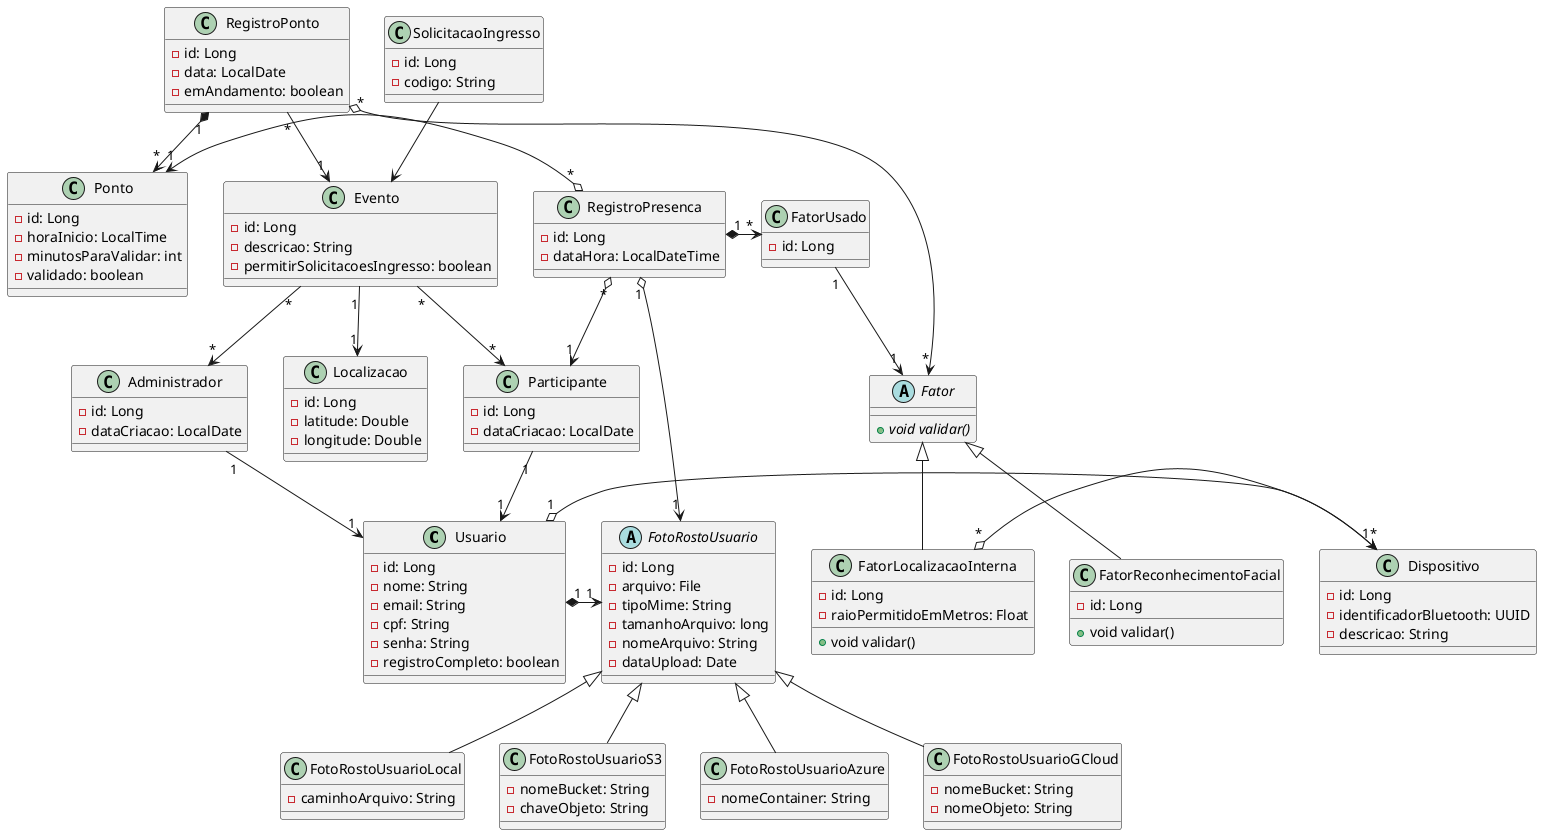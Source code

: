 @startuml
class Usuario {
    - id: Long
    - nome: String
    - email: String
    - cpf: String
    - senha: String
    - registroCompleto: boolean
}

class Administrador {
    - id: Long
    - dataCriacao: LocalDate
}

class Participante {
    - id: Long
    - dataCriacao: LocalDate
}

class Dispositivo {
    - id: Long
    - identificadorBluetooth: UUID
    - descricao: String
}

abstract class FotoRostoUsuario {
    - id: Long
    - arquivo: File
    - tipoMime: String
    - tamanhoArquivo: long
    - nomeArquivo: String
    - dataUpload: Date
}

class FatorUsado {
     - id: Long
}

class FotoRostoUsuarioLocal {
    - caminhoArquivo: String
}

class FotoRostoUsuarioS3 {
    - nomeBucket: String
    - chaveObjeto: String
}

class FotoRostoUsuarioAzure {
    - nomeContainer: String
}

class FotoRostoUsuarioGCloud {
    - nomeBucket: String
    - nomeObjeto: String
}

class Evento {
    - id: Long
    - descricao: String
    - permitirSolicitacoesIngresso: boolean
}

class SolicitacaoIngresso {
    - id: Long
    - codigo: String
}

class Localizacao {
    - id: Long
    - latitude: Double
    - longitude: Double
}


class RegistroPonto {
    - id: Long
    - data: LocalDate
    - emAndamento: boolean
}

class Ponto {
    - id: Long
    - horaInicio: LocalTime
    - minutosParaValidar: int
    - validado: boolean
}

class RegistroPresenca {
    - id: Long
    - dataHora: LocalDateTime
}

abstract class Fator {
    + void {abstract} validar()
}

class FatorReconhecimentoFacial {
    - id: Long
    + void validar()
}

class FatorLocalizacaoInterna {
    - id: Long
    - raioPermitidoEmMetros: Float
    + void validar()
}

RegistroPonto "*" --> "1" Evento
Evento "*" --> "*" Administrador
Evento "1" --> "1" Localizacao
Evento "*" --> "*" Participante
SolicitacaoIngresso --> Evento

RegistroPonto "1" *-> "*" Ponto
RegistroPonto "*" o-> "*" Fator

RegistroPresenca "*" o-> "1" Participante
RegistroPresenca "*" o-> "1" Ponto
RegistroPresenca "1" o-> "1" FotoRostoUsuario

Fator <|-- FatorReconhecimentoFacial
Fator <|-- FatorLocalizacaoInterna

FatorLocalizacaoInterna "*" o-> "1" Dispositivo

Usuario "1" o-> "*" Dispositivo
Usuario "1" *-> "1" FotoRostoUsuario

RegistroPresenca "1" *-> "*" FatorUsado
FatorUsado "1" --> "1" Fator

Administrador "1" --> "1" Usuario
Participante "1" --> "1" Usuario

FotoRostoUsuario <|-- FotoRostoUsuarioLocal
FotoRostoUsuario <|-- FotoRostoUsuarioS3
FotoRostoUsuario <|-- FotoRostoUsuarioAzure
FotoRostoUsuario <|-- FotoRostoUsuarioGCloud

@enduml

